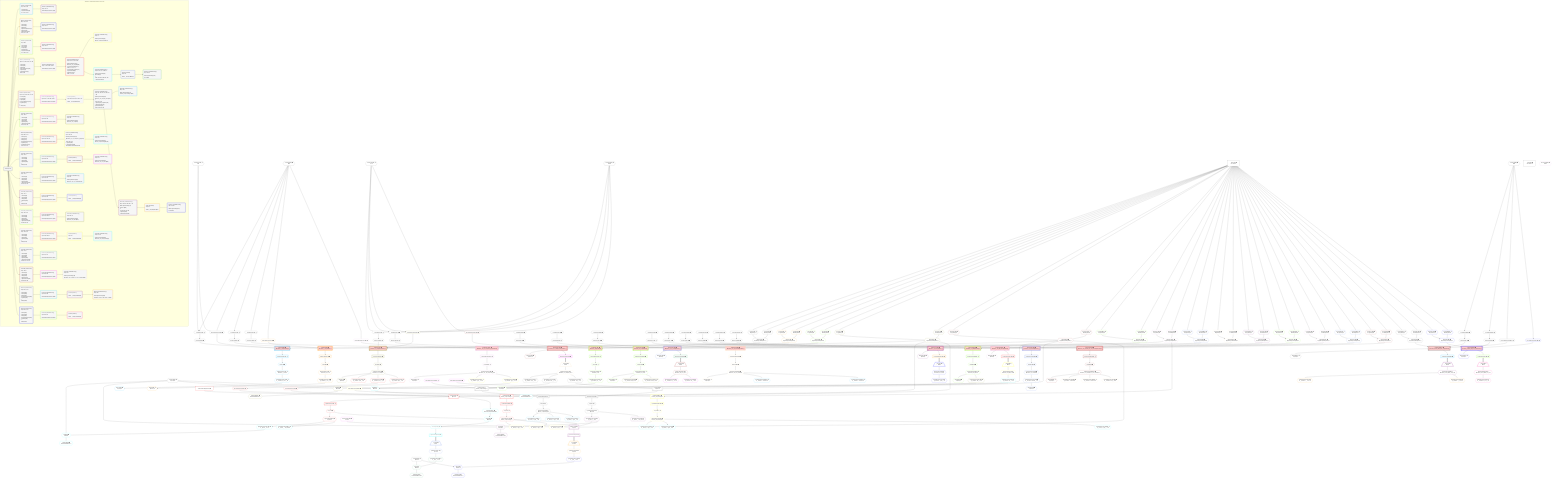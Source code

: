 %%{init: {'themeVariables': { 'fontSize': '12px'}}}%%
graph TD
    classDef path fill:#eee,stroke:#000,color:#000
    classDef plan fill:#fff,stroke-width:1px,color:#000
    classDef itemplan fill:#fff,stroke-width:2px,color:#000
    classDef unbatchedplan fill:#dff,stroke-width:1px,color:#000
    classDef sideeffectplan fill:#fcc,stroke-width:2px,color:#000
    classDef bucket fill:#f6f6f6,color:#000,stroke-width:2px,text-align:left


    %% plan dependencies
    __InputObject6{{"__InputObject[6∈0] ➊"}}:::plan
    Constant321{{"Constant[321∈0] ➊<br />ᐸ10ᐳ"}}:::plan
    Constant322{{"Constant[322∈0] ➊<br />ᐸ5ᐳ"}}:::plan
    Constant321 & Constant322 --> __InputObject6
    __InputObject47{{"__InputObject[47∈0] ➊"}}:::plan
    Constant323{{"Constant[323∈0] ➊<br />ᐸ1ᐳ"}}:::plan
    Constant324{{"Constant[324∈0] ➊<br />ᐸ'test'ᐳ"}}:::plan
    Constant323 & Constant324 --> __InputObject47
    __InputObject102{{"__InputObject[102∈0] ➊"}}:::plan
    Constant323 & Constant324 --> __InputObject102
    Object13{{"Object[13∈0] ➊<br />ᐸ{pgSettings,withPgClient}ᐳ"}}:::plan
    Access11{{"Access[11∈0] ➊<br />ᐸ2.pgSettingsᐳ"}}:::plan
    Access12{{"Access[12∈0] ➊<br />ᐸ2.withPgClientᐳ"}}:::plan
    Access11 & Access12 --> Object13
    PgFromExpression14{{"PgFromExpression[14∈0] ➊"}}:::plan
    Constant321 & Constant322 --> PgFromExpression14
    __InputObject21{{"__InputObject[21∈0] ➊"}}:::plan
    Constant321 --> __InputObject21
    __InputObject168{{"__InputObject[168∈0] ➊"}}:::plan
    Constant321 --> __InputObject168
    __InputObject288{{"__InputObject[288∈0] ➊"}}:::plan
    Constant325{{"Constant[325∈0] ➊<br />ᐸ20ᐳ"}}:::plan
    Constant325 --> __InputObject288
    __InputObject303{{"__InputObject[303∈0] ➊"}}:::plan
    Constant325 --> __InputObject303
    __Value2["__Value[2∈0] ➊<br />ᐸcontextᐳ"]:::plan
    __Value2 --> Access11
    __Value2 --> Access12
    ApplyInput20{{"ApplyInput[20∈0] ➊"}}:::plan
    __InputObject6 --> ApplyInput20
    ApplyInput34{{"ApplyInput[34∈0] ➊"}}:::plan
    __InputObject21 --> ApplyInput34
    __InputObject35{{"__InputObject[35∈0] ➊"}}:::plan
    ApplyInput46{{"ApplyInput[46∈0] ➊"}}:::plan
    __InputObject35 --> ApplyInput46
    ApplyInput60{{"ApplyInput[60∈0] ➊"}}:::plan
    __InputObject47 --> ApplyInput60
    ApplyInput111{{"ApplyInput[111∈0] ➊"}}:::plan
    __InputObject102 --> ApplyInput111
    __InputObject156{{"__InputObject[156∈0] ➊"}}:::plan
    ApplyInput165{{"ApplyInput[165∈0] ➊"}}:::plan
    __InputObject156 --> ApplyInput165
    ApplyInput180{{"ApplyInput[180∈0] ➊"}}:::plan
    __InputObject168 --> ApplyInput180
    __InputObject194{{"__InputObject[194∈0] ➊"}}:::plan
    ApplyInput201{{"ApplyInput[201∈0] ➊"}}:::plan
    __InputObject194 --> ApplyInput201
    __InputObject207{{"__InputObject[207∈0] ➊"}}:::plan
    ApplyInput217{{"ApplyInput[217∈0] ➊"}}:::plan
    __InputObject207 --> ApplyInput217
    __InputObject220{{"__InputObject[220∈0] ➊"}}:::plan
    ApplyInput227{{"ApplyInput[227∈0] ➊"}}:::plan
    __InputObject220 --> ApplyInput227
    __InputObject232{{"__InputObject[232∈0] ➊"}}:::plan
    ApplyInput242{{"ApplyInput[242∈0] ➊"}}:::plan
    __InputObject232 --> ApplyInput242
    __InputObject247{{"__InputObject[247∈0] ➊"}}:::plan
    ApplyInput254{{"ApplyInput[254∈0] ➊"}}:::plan
    __InputObject247 --> ApplyInput254
    __InputObject262{{"__InputObject[262∈0] ➊"}}:::plan
    ApplyInput273{{"ApplyInput[273∈0] ➊"}}:::plan
    __InputObject262 --> ApplyInput273
    __InputObject274{{"__InputObject[274∈0] ➊"}}:::plan
    ApplyInput284{{"ApplyInput[284∈0] ➊"}}:::plan
    __InputObject274 --> ApplyInput284
    ApplyInput297{{"ApplyInput[297∈0] ➊"}}:::plan
    __InputObject288 --> ApplyInput297
    ApplyInput312{{"ApplyInput[312∈0] ➊"}}:::plan
    __InputObject303 --> ApplyInput312
    __Value4["__Value[4∈0] ➊<br />ᐸrootValueᐳ"]:::plan
    Constant81{{"Constant[81∈0] ➊<br />ᐸ'people'ᐳ"}}:::plan
    Constant98{{"Constant[98∈0] ➊<br />ᐸ'posts'ᐳ"}}:::plan
    PgSelect10[["PgSelect[10∈1] ➊<br />ᐸmutation_in_inout(mutation)ᐳ"]]:::sideeffectplan
    Object13 & PgFromExpression14 & ApplyInput20 --> PgSelect10
    First15{{"First[15∈1] ➊"}}:::plan
    PgSelectRows16[["PgSelectRows[16∈1] ➊"]]:::plan
    PgSelectRows16 --> First15
    PgSelect10 --> PgSelectRows16
    PgSelectSingle17{{"PgSelectSingle[17∈1] ➊<br />ᐸmutation_in_inoutᐳ"}}:::plan
    First15 --> PgSelectSingle17
    PgClassExpression18{{"PgClassExpression[18∈1] ➊<br />ᐸ__mutation_in_inout__.vᐳ"}}:::plan
    PgSelectSingle17 --> PgClassExpression18
    Object19{{"Object[19∈1] ➊<br />ᐸ{result}ᐳ"}}:::plan
    PgClassExpression18 --> Object19
    PgSelect24[["PgSelect[24∈3] ➊<br />ᐸmutation_in_out(mutation)ᐳ"]]:::sideeffectplan
    Object27{{"Object[27∈3] ➊<br />ᐸ{pgSettings,withPgClient}ᐳ"}}:::plan
    PgFromExpression28{{"PgFromExpression[28∈3] ➊"}}:::plan
    Object27 & PgFromExpression28 & ApplyInput34 --> PgSelect24
    Access25{{"Access[25∈3] ➊<br />ᐸ2.pgSettingsᐳ"}}:::plan
    Access26{{"Access[26∈3] ➊<br />ᐸ2.withPgClientᐳ"}}:::plan
    Access25 & Access26 --> Object27
    __Value2 --> Access25
    __Value2 --> Access26
    Constant321 --> PgFromExpression28
    First29{{"First[29∈3] ➊"}}:::plan
    PgSelectRows30[["PgSelectRows[30∈3] ➊"]]:::plan
    PgSelectRows30 --> First29
    PgSelect24 --> PgSelectRows30
    PgSelectSingle31{{"PgSelectSingle[31∈3] ➊<br />ᐸmutation_in_outᐳ"}}:::plan
    First29 --> PgSelectSingle31
    PgClassExpression32{{"PgClassExpression[32∈3] ➊<br />ᐸ__mutation_in_out__.vᐳ"}}:::plan
    PgSelectSingle31 --> PgClassExpression32
    Object33{{"Object[33∈3] ➊<br />ᐸ{result}ᐳ"}}:::plan
    PgClassExpression32 --> Object33
    PgSelect37[["PgSelect[37∈5] ➊<br />ᐸmutation_out(mutation)ᐳ"]]:::sideeffectplan
    Object40{{"Object[40∈5] ➊<br />ᐸ{pgSettings,withPgClient}ᐳ"}}:::plan
    Object40 & ApplyInput46 --> PgSelect37
    Access38{{"Access[38∈5] ➊<br />ᐸ2.pgSettingsᐳ"}}:::plan
    Access39{{"Access[39∈5] ➊<br />ᐸ2.withPgClientᐳ"}}:::plan
    Access38 & Access39 --> Object40
    __Value2 --> Access38
    __Value2 --> Access39
    First41{{"First[41∈5] ➊"}}:::plan
    PgSelectRows42[["PgSelectRows[42∈5] ➊"]]:::plan
    PgSelectRows42 --> First41
    PgSelect37 --> PgSelectRows42
    PgSelectSingle43{{"PgSelectSingle[43∈5] ➊<br />ᐸmutation_outᐳ"}}:::plan
    First41 --> PgSelectSingle43
    PgClassExpression44{{"PgClassExpression[44∈5] ➊<br />ᐸ__mutation_out__.vᐳ"}}:::plan
    PgSelectSingle43 --> PgClassExpression44
    Object45{{"Object[45∈5] ➊<br />ᐸ{result}ᐳ"}}:::plan
    PgClassExpression44 --> Object45
    PgSelect51[["PgSelect[51∈7] ➊<br />ᐸmutation_out_complex(mutation)ᐳ"]]:::sideeffectplan
    Object54{{"Object[54∈7] ➊<br />ᐸ{pgSettings,withPgClient}ᐳ"}}:::plan
    PgFromExpression55{{"PgFromExpression[55∈7] ➊"}}:::plan
    Object54 & PgFromExpression55 & ApplyInput60 --> PgSelect51
    Access52{{"Access[52∈7] ➊<br />ᐸ2.pgSettingsᐳ"}}:::plan
    Access53{{"Access[53∈7] ➊<br />ᐸ2.withPgClientᐳ"}}:::plan
    Access52 & Access53 --> Object54
    Constant323 & Constant324 --> PgFromExpression55
    __Value2 --> Access52
    __Value2 --> Access53
    First56{{"First[56∈7] ➊"}}:::plan
    PgSelectRows57[["PgSelectRows[57∈7] ➊"]]:::plan
    PgSelectRows57 --> First56
    PgSelect51 --> PgSelectRows57
    PgSelectSingle58{{"PgSelectSingle[58∈7] ➊<br />ᐸmutation_out_complexᐳ"}}:::plan
    First56 --> PgSelectSingle58
    Object59{{"Object[59∈7] ➊<br />ᐸ{result}ᐳ"}}:::plan
    PgSelectSingle58 --> Object59
    Connection92{{"Connection[92∈8] ➊<br />ᐸ88ᐳ"}}:::plan
    PgSelect75[["PgSelect[75∈9] ➊<br />ᐸpersonᐳ"]]:::plan
    PgFromExpression77{{"PgFromExpression[77∈9] ➊"}}:::plan
    PgSelectInlineApply317["PgSelectInlineApply[317∈9] ➊"]:::plan
    Object54 & PgFromExpression77 & PgSelectInlineApply317 --> PgSelect75
    PgSelect63[["PgSelect[63∈9] ➊<br />ᐸfrmcdc_compoundTypeᐳ"]]:::plan
    PgFromExpression67{{"PgFromExpression[67∈9] ➊"}}:::plan
    Object54 & PgFromExpression67 --> PgSelect63
    PgClassExpression61{{"PgClassExpression[61∈9] ➊<br />ᐸ__mutation...plex__.”x”ᐳ"}}:::plan
    PgSelectSingle58 --> PgClassExpression61
    PgClassExpression62{{"PgClassExpression[62∈9] ➊<br />ᐸ__mutation...plex__.”y”ᐳ"}}:::plan
    PgSelectSingle58 --> PgClassExpression62
    PgClassExpression62 --> PgFromExpression67
    First68{{"First[68∈9] ➊"}}:::plan
    PgSelectRows69[["PgSelectRows[69∈9] ➊"]]:::plan
    PgSelectRows69 --> First68
    PgSelect63 --> PgSelectRows69
    PgSelectSingle70{{"PgSelectSingle[70∈9] ➊<br />ᐸfrmcdc_compoundTypeᐳ"}}:::plan
    First68 --> PgSelectSingle70
    PgClassExpression74{{"PgClassExpression[74∈9] ➊<br />ᐸ__mutation...plex__.”z”ᐳ"}}:::plan
    PgSelectSingle58 --> PgClassExpression74
    PgClassExpression74 --> PgFromExpression77
    First78{{"First[78∈9] ➊"}}:::plan
    PgSelectRows79[["PgSelectRows[79∈9] ➊"]]:::plan
    PgSelectRows79 --> First78
    PgSelect75 --> PgSelectRows79
    PgSelectSingle80{{"PgSelectSingle[80∈9] ➊<br />ᐸpersonᐳ"}}:::plan
    First78 --> PgSelectSingle80
    PgClassExpression71{{"PgClassExpression[71∈10] ➊<br />ᐸ__frmcdc_c...type__.”a”ᐳ"}}:::plan
    PgSelectSingle70 --> PgClassExpression71
    PgClassExpression72{{"PgClassExpression[72∈10] ➊<br />ᐸ__frmcdc_c...type__.”b”ᐳ"}}:::plan
    PgSelectSingle70 --> PgClassExpression72
    PgClassExpression73{{"PgClassExpression[73∈10] ➊<br />ᐸ__frmcdc_c...type__.”c”ᐳ"}}:::plan
    PgSelectSingle70 --> PgClassExpression73
    List83{{"List[83∈11] ➊<br />ᐸ81,82ᐳ"}}:::plan
    PgClassExpression82{{"PgClassExpression[82∈11] ➊<br />ᐸ__person__.”id”ᐳ"}}:::plan
    Constant81 & PgClassExpression82 --> List83
    List319{{"List[319∈11] ➊<br />ᐸ78,318ᐳ"}}:::plan
    Access318{{"Access[318∈11] ➊<br />ᐸ75.m.subqueryDetailsFor94ᐳ"}}:::plan
    First78 & Access318 --> List319
    PgSelectSingle80 --> PgClassExpression82
    Lambda84{{"Lambda[84∈11] ➊<br />ᐸbase64JSONEncodeᐳ"}}:::plan
    List83 --> Lambda84
    PgClassExpression85{{"PgClassExpression[85∈11] ➊<br />ᐸ__person__...full_name”ᐳ"}}:::plan
    PgSelectSingle80 --> PgClassExpression85
    PgSelectRows95[["PgSelectRows[95∈11] ➊"]]:::plan
    Lambda320{{"Lambda[320∈11] ➊"}}:::plan
    Lambda320 --> PgSelectRows95
    PgSelect75 --> Access318
    List319 --> Lambda320
    __Item96[/"__Item[96∈12]<br />ᐸ95ᐳ"\]:::itemplan
    PgSelectRows95 ==> __Item96
    PgSelectSingle97{{"PgSelectSingle[97∈12]<br />ᐸpostᐳ"}}:::plan
    __Item96 --> PgSelectSingle97
    List100{{"List[100∈13]<br />ᐸ98,99ᐳ"}}:::plan
    PgClassExpression99{{"PgClassExpression[99∈13]<br />ᐸ__post__.”id”ᐳ"}}:::plan
    Constant98 & PgClassExpression99 --> List100
    PgSelectSingle97 --> PgClassExpression99
    Lambda101{{"Lambda[101∈13]<br />ᐸbase64JSONEncodeᐳ"}}:::plan
    List100 --> Lambda101
    PgSelect105[["PgSelect[105∈14] ➊<br />ᐸmutation_out_complex_setof(mutation)ᐳ"]]:::sideeffectplan
    Object108{{"Object[108∈14] ➊<br />ᐸ{pgSettings,withPgClient}ᐳ"}}:::plan
    PgFromExpression109{{"PgFromExpression[109∈14] ➊"}}:::plan
    Object108 & PgFromExpression109 & ApplyInput111 --> PgSelect105
    Access106{{"Access[106∈14] ➊<br />ᐸ2.pgSettingsᐳ"}}:::plan
    Access107{{"Access[107∈14] ➊<br />ᐸ2.withPgClientᐳ"}}:::plan
    Access106 & Access107 --> Object108
    Constant323 & Constant324 --> PgFromExpression109
    __Value2 --> Access106
    __Value2 --> Access107
    Object110{{"Object[110∈14] ➊<br />ᐸ{result}ᐳ"}}:::plan
    PgSelect105 --> Object110
    Connection146{{"Connection[146∈15] ➊<br />ᐸ142ᐳ"}}:::plan
    PgSelectRows112[["PgSelectRows[112∈15] ➊"]]:::plan
    PgSelect105 --> PgSelectRows112
    PgFromExpression121{{"PgFromExpression[121∈15] ➊"}}:::plan
    PgFromExpression131{{"PgFromExpression[131∈15] ➊"}}:::plan
    __Item113[/"__Item[113∈16]<br />ᐸ112ᐳ"\]:::itemplan
    PgSelectRows112 ==> __Item113
    PgSelectSingle114{{"PgSelectSingle[114∈16]<br />ᐸmutation_out_complex_setofᐳ"}}:::plan
    __Item113 --> PgSelectSingle114
    PgSelect117[["PgSelect[117∈17]<br />ᐸfrmcdc_compoundTypeᐳ"]]:::plan
    PgClassExpression116{{"PgClassExpression[116∈17]<br />ᐸ__mutation...etof__.”y”ᐳ"}}:::plan
    Object108 & PgClassExpression116 & PgFromExpression121 --> PgSelect117
    PgSelect129[["PgSelect[129∈17]<br />ᐸpersonᐳ"]]:::plan
    PgClassExpression128{{"PgClassExpression[128∈17]<br />ᐸ__mutation...etof__.”z”ᐳ"}}:::plan
    Object108 & PgClassExpression128 & PgFromExpression131 --> PgSelect129
    PgClassExpression115{{"PgClassExpression[115∈17]<br />ᐸ__mutation...etof__.”x”ᐳ"}}:::plan
    PgSelectSingle114 --> PgClassExpression115
    PgSelectSingle114 --> PgClassExpression116
    First122{{"First[122∈17]"}}:::plan
    PgSelectRows123[["PgSelectRows[123∈17]"]]:::plan
    PgSelectRows123 --> First122
    PgSelect117 --> PgSelectRows123
    PgSelectSingle124{{"PgSelectSingle[124∈17]<br />ᐸfrmcdc_compoundTypeᐳ"}}:::plan
    First122 --> PgSelectSingle124
    PgSelectSingle114 --> PgClassExpression128
    First132{{"First[132∈17]"}}:::plan
    PgSelectRows133[["PgSelectRows[133∈17]"]]:::plan
    PgSelectRows133 --> First132
    PgSelect129 --> PgSelectRows133
    PgSelectSingle134{{"PgSelectSingle[134∈17]<br />ᐸpersonᐳ"}}:::plan
    First132 --> PgSelectSingle134
    PgClassExpression125{{"PgClassExpression[125∈18]<br />ᐸ__frmcdc_c...type__.”a”ᐳ"}}:::plan
    PgSelectSingle124 --> PgClassExpression125
    PgClassExpression126{{"PgClassExpression[126∈18]<br />ᐸ__frmcdc_c...type__.”b”ᐳ"}}:::plan
    PgSelectSingle124 --> PgClassExpression126
    PgClassExpression127{{"PgClassExpression[127∈18]<br />ᐸ__frmcdc_c...type__.”c”ᐳ"}}:::plan
    PgSelectSingle124 --> PgClassExpression127
    PgSelect148[["PgSelect[148∈19]<br />ᐸpostᐳ"]]:::plan
    PgClassExpression136{{"PgClassExpression[136∈19]<br />ᐸ__person__.”id”ᐳ"}}:::plan
    Object108 & PgClassExpression136 & Connection146 --> PgSelect148
    List137{{"List[137∈19]<br />ᐸ81,136ᐳ"}}:::plan
    Constant81 & PgClassExpression136 --> List137
    PgSelectSingle134 --> PgClassExpression136
    Lambda138{{"Lambda[138∈19]<br />ᐸbase64JSONEncodeᐳ"}}:::plan
    List137 --> Lambda138
    PgClassExpression139{{"PgClassExpression[139∈19]<br />ᐸ__person__...full_name”ᐳ"}}:::plan
    PgSelectSingle134 --> PgClassExpression139
    PgSelectRows149[["PgSelectRows[149∈19]"]]:::plan
    PgSelect148 --> PgSelectRows149
    __Item150[/"__Item[150∈20]<br />ᐸ149ᐳ"\]:::itemplan
    PgSelectRows149 ==> __Item150
    PgSelectSingle151{{"PgSelectSingle[151∈20]<br />ᐸpostᐳ"}}:::plan
    __Item150 --> PgSelectSingle151
    List154{{"List[154∈21]<br />ᐸ98,153ᐳ"}}:::plan
    PgClassExpression153{{"PgClassExpression[153∈21]<br />ᐸ__post__.”id”ᐳ"}}:::plan
    Constant98 & PgClassExpression153 --> List154
    PgSelectSingle151 --> PgClassExpression153
    Lambda155{{"Lambda[155∈21]<br />ᐸbase64JSONEncodeᐳ"}}:::plan
    List154 --> Lambda155
    PgSelect157[["PgSelect[157∈22] ➊<br />ᐸmutation_out_out(mutation)ᐳ"]]:::sideeffectplan
    Object160{{"Object[160∈22] ➊<br />ᐸ{pgSettings,withPgClient}ᐳ"}}:::plan
    Object160 & ApplyInput165 --> PgSelect157
    Access158{{"Access[158∈22] ➊<br />ᐸ2.pgSettingsᐳ"}}:::plan
    Access159{{"Access[159∈22] ➊<br />ᐸ2.withPgClientᐳ"}}:::plan
    Access158 & Access159 --> Object160
    __Value2 --> Access158
    __Value2 --> Access159
    First161{{"First[161∈22] ➊"}}:::plan
    PgSelectRows162[["PgSelectRows[162∈22] ➊"]]:::plan
    PgSelectRows162 --> First161
    PgSelect157 --> PgSelectRows162
    PgSelectSingle163{{"PgSelectSingle[163∈22] ➊<br />ᐸmutation_out_outᐳ"}}:::plan
    First161 --> PgSelectSingle163
    Object164{{"Object[164∈22] ➊<br />ᐸ{result}ᐳ"}}:::plan
    PgSelectSingle163 --> Object164
    PgClassExpression166{{"PgClassExpression[166∈24] ➊<br />ᐸ__mutation...first_out”ᐳ"}}:::plan
    PgSelectSingle163 --> PgClassExpression166
    PgClassExpression167{{"PgClassExpression[167∈24] ➊<br />ᐸ__mutation...econd_out”ᐳ"}}:::plan
    PgSelectSingle163 --> PgClassExpression167
    PgSelect171[["PgSelect[171∈25] ➊<br />ᐸmutation_out_out_compound_type(mutation)ᐳ"]]:::sideeffectplan
    Object174{{"Object[174∈25] ➊<br />ᐸ{pgSettings,withPgClient}ᐳ"}}:::plan
    PgFromExpression175{{"PgFromExpression[175∈25] ➊"}}:::plan
    Object174 & PgFromExpression175 & ApplyInput180 --> PgSelect171
    Access172{{"Access[172∈25] ➊<br />ᐸ2.pgSettingsᐳ"}}:::plan
    Access173{{"Access[173∈25] ➊<br />ᐸ2.withPgClientᐳ"}}:::plan
    Access172 & Access173 --> Object174
    __Value2 --> Access172
    __Value2 --> Access173
    Constant321 --> PgFromExpression175
    First176{{"First[176∈25] ➊"}}:::plan
    PgSelectRows177[["PgSelectRows[177∈25] ➊"]]:::plan
    PgSelectRows177 --> First176
    PgSelect171 --> PgSelectRows177
    PgSelectSingle178{{"PgSelectSingle[178∈25] ➊<br />ᐸmutation_out_out_compound_typeᐳ"}}:::plan
    First176 --> PgSelectSingle178
    Object179{{"Object[179∈25] ➊<br />ᐸ{result}ᐳ"}}:::plan
    PgSelectSingle178 --> Object179
    PgSelect183[["PgSelect[183∈27] ➊<br />ᐸfrmcdc_compoundTypeᐳ"]]:::plan
    PgFromExpression187{{"PgFromExpression[187∈27] ➊"}}:::plan
    Object174 & PgFromExpression187 --> PgSelect183
    PgClassExpression181{{"PgClassExpression[181∈27] ➊<br />ᐸ__mutation...ype__.”o1”ᐳ"}}:::plan
    PgSelectSingle178 --> PgClassExpression181
    PgClassExpression182{{"PgClassExpression[182∈27] ➊<br />ᐸ__mutation...ype__.”o2”ᐳ"}}:::plan
    PgSelectSingle178 --> PgClassExpression182
    PgClassExpression182 --> PgFromExpression187
    First188{{"First[188∈27] ➊"}}:::plan
    PgSelectRows189[["PgSelectRows[189∈27] ➊"]]:::plan
    PgSelectRows189 --> First188
    PgSelect183 --> PgSelectRows189
    PgSelectSingle190{{"PgSelectSingle[190∈27] ➊<br />ᐸfrmcdc_compoundTypeᐳ"}}:::plan
    First188 --> PgSelectSingle190
    PgClassExpression191{{"PgClassExpression[191∈28] ➊<br />ᐸ__frmcdc_c...type__.”a”ᐳ"}}:::plan
    PgSelectSingle190 --> PgClassExpression191
    PgClassExpression192{{"PgClassExpression[192∈28] ➊<br />ᐸ__frmcdc_c...type__.”b”ᐳ"}}:::plan
    PgSelectSingle190 --> PgClassExpression192
    PgClassExpression193{{"PgClassExpression[193∈28] ➊<br />ᐸ__frmcdc_c...type__.”c”ᐳ"}}:::plan
    PgSelectSingle190 --> PgClassExpression193
    PgSelect196[["PgSelect[196∈29] ➊<br />ᐸmutation_out_out_setof(mutation)ᐳ"]]:::sideeffectplan
    Object199{{"Object[199∈29] ➊<br />ᐸ{pgSettings,withPgClient}ᐳ"}}:::plan
    Object199 & ApplyInput201 --> PgSelect196
    Access197{{"Access[197∈29] ➊<br />ᐸ2.pgSettingsᐳ"}}:::plan
    Access198{{"Access[198∈29] ➊<br />ᐸ2.withPgClientᐳ"}}:::plan
    Access197 & Access198 --> Object199
    __Value2 --> Access197
    __Value2 --> Access198
    Object200{{"Object[200∈29] ➊<br />ᐸ{result}ᐳ"}}:::plan
    PgSelect196 --> Object200
    PgSelectRows202[["PgSelectRows[202∈30] ➊"]]:::plan
    PgSelect196 --> PgSelectRows202
    __Item203[/"__Item[203∈31]<br />ᐸ202ᐳ"\]:::itemplan
    PgSelectRows202 ==> __Item203
    PgSelectSingle204{{"PgSelectSingle[204∈31]<br />ᐸmutation_out_out_setofᐳ"}}:::plan
    __Item203 --> PgSelectSingle204
    PgClassExpression205{{"PgClassExpression[205∈32]<br />ᐸ__mutation...tof__.”o1”ᐳ"}}:::plan
    PgSelectSingle204 --> PgClassExpression205
    PgClassExpression206{{"PgClassExpression[206∈32]<br />ᐸ__mutation...tof__.”o2”ᐳ"}}:::plan
    PgSelectSingle204 --> PgClassExpression206
    PgSelect209[["PgSelect[209∈33] ➊<br />ᐸmutation_out_out_unnamed(mutation)ᐳ"]]:::sideeffectplan
    Object212{{"Object[212∈33] ➊<br />ᐸ{pgSettings,withPgClient}ᐳ"}}:::plan
    Object212 & ApplyInput217 --> PgSelect209
    Access210{{"Access[210∈33] ➊<br />ᐸ2.pgSettingsᐳ"}}:::plan
    Access211{{"Access[211∈33] ➊<br />ᐸ2.withPgClientᐳ"}}:::plan
    Access210 & Access211 --> Object212
    __Value2 --> Access210
    __Value2 --> Access211
    First213{{"First[213∈33] ➊"}}:::plan
    PgSelectRows214[["PgSelectRows[214∈33] ➊"]]:::plan
    PgSelectRows214 --> First213
    PgSelect209 --> PgSelectRows214
    PgSelectSingle215{{"PgSelectSingle[215∈33] ➊<br />ᐸmutation_out_out_unnamedᐳ"}}:::plan
    First213 --> PgSelectSingle215
    Object216{{"Object[216∈33] ➊<br />ᐸ{result}ᐳ"}}:::plan
    PgSelectSingle215 --> Object216
    PgClassExpression218{{"PgClassExpression[218∈35] ➊<br />ᐸ__mutation....”column1”ᐳ"}}:::plan
    PgSelectSingle215 --> PgClassExpression218
    PgClassExpression219{{"PgClassExpression[219∈35] ➊<br />ᐸ__mutation....”column2”ᐳ"}}:::plan
    PgSelectSingle215 --> PgClassExpression219
    PgSelect222[["PgSelect[222∈36] ➊<br />ᐸmutation_out_setof(mutation)ᐳ"]]:::sideeffectplan
    Object225{{"Object[225∈36] ➊<br />ᐸ{pgSettings,withPgClient}ᐳ"}}:::plan
    Object225 & ApplyInput227 --> PgSelect222
    Access223{{"Access[223∈36] ➊<br />ᐸ2.pgSettingsᐳ"}}:::plan
    Access224{{"Access[224∈36] ➊<br />ᐸ2.withPgClientᐳ"}}:::plan
    Access223 & Access224 --> Object225
    __Value2 --> Access223
    __Value2 --> Access224
    Object226{{"Object[226∈36] ➊<br />ᐸ{result}ᐳ"}}:::plan
    PgSelect222 --> Object226
    PgSelectRows228[["PgSelectRows[228∈37] ➊"]]:::plan
    PgSelect222 --> PgSelectRows228
    __Item229[/"__Item[229∈38]<br />ᐸ228ᐳ"\]:::itemplan
    PgSelectRows228 ==> __Item229
    PgSelectSingle230{{"PgSelectSingle[230∈38]<br />ᐸmutation_out_setofᐳ"}}:::plan
    __Item229 --> PgSelectSingle230
    PgClassExpression231{{"PgClassExpression[231∈38]<br />ᐸ__mutation..._setof__.vᐳ"}}:::plan
    PgSelectSingle230 --> PgClassExpression231
    PgSelect234[["PgSelect[234∈39] ➊<br />ᐸmutation_out_table(mutation)ᐳ"]]:::sideeffectplan
    Object237{{"Object[237∈39] ➊<br />ᐸ{pgSettings,withPgClient}ᐳ"}}:::plan
    Object237 & ApplyInput242 --> PgSelect234
    Access235{{"Access[235∈39] ➊<br />ᐸ2.pgSettingsᐳ"}}:::plan
    Access236{{"Access[236∈39] ➊<br />ᐸ2.withPgClientᐳ"}}:::plan
    Access235 & Access236 --> Object237
    __Value2 --> Access235
    __Value2 --> Access236
    First238{{"First[238∈39] ➊"}}:::plan
    PgSelectRows239[["PgSelectRows[239∈39] ➊"]]:::plan
    PgSelectRows239 --> First238
    PgSelect234 --> PgSelectRows239
    PgSelectSingle240{{"PgSelectSingle[240∈39] ➊<br />ᐸmutation_out_tableᐳ"}}:::plan
    First238 --> PgSelectSingle240
    Object241{{"Object[241∈39] ➊<br />ᐸ{result}ᐳ"}}:::plan
    PgSelectSingle240 --> Object241
    List245{{"List[245∈41] ➊<br />ᐸ81,244ᐳ"}}:::plan
    PgClassExpression244{{"PgClassExpression[244∈41] ➊<br />ᐸ__mutation...ble__.”id”ᐳ"}}:::plan
    Constant81 & PgClassExpression244 --> List245
    PgSelectSingle240 --> PgClassExpression244
    Lambda246{{"Lambda[246∈41] ➊<br />ᐸbase64JSONEncodeᐳ"}}:::plan
    List245 --> Lambda246
    PgSelect249[["PgSelect[249∈42] ➊<br />ᐸmutation_out_table_setof(mutation)ᐳ"]]:::sideeffectplan
    Object252{{"Object[252∈42] ➊<br />ᐸ{pgSettings,withPgClient}ᐳ"}}:::plan
    Object252 & ApplyInput254 --> PgSelect249
    Access250{{"Access[250∈42] ➊<br />ᐸ2.pgSettingsᐳ"}}:::plan
    Access251{{"Access[251∈42] ➊<br />ᐸ2.withPgClientᐳ"}}:::plan
    Access250 & Access251 --> Object252
    __Value2 --> Access250
    __Value2 --> Access251
    Object253{{"Object[253∈42] ➊<br />ᐸ{result}ᐳ"}}:::plan
    PgSelect249 --> Object253
    PgSelectRows255[["PgSelectRows[255∈43] ➊"]]:::plan
    PgSelect249 --> PgSelectRows255
    __Item256[/"__Item[256∈44]<br />ᐸ255ᐳ"\]:::itemplan
    PgSelectRows255 ==> __Item256
    PgSelectSingle257{{"PgSelectSingle[257∈44]<br />ᐸmutation_out_table_setofᐳ"}}:::plan
    __Item256 --> PgSelectSingle257
    List260{{"List[260∈45]<br />ᐸ81,259ᐳ"}}:::plan
    PgClassExpression259{{"PgClassExpression[259∈45]<br />ᐸ__mutation...tof__.”id”ᐳ"}}:::plan
    Constant81 & PgClassExpression259 --> List260
    PgSelectSingle257 --> PgClassExpression259
    Lambda261{{"Lambda[261∈45]<br />ᐸbase64JSONEncodeᐳ"}}:::plan
    List260 --> Lambda261
    PgSelect264[["PgSelect[264∈46] ➊<br />ᐸmutation_out_unnamed(mutation)ᐳ"]]:::sideeffectplan
    Object267{{"Object[267∈46] ➊<br />ᐸ{pgSettings,withPgClient}ᐳ"}}:::plan
    Object267 & ApplyInput273 --> PgSelect264
    Access265{{"Access[265∈46] ➊<br />ᐸ2.pgSettingsᐳ"}}:::plan
    Access266{{"Access[266∈46] ➊<br />ᐸ2.withPgClientᐳ"}}:::plan
    Access265 & Access266 --> Object267
    __Value2 --> Access265
    __Value2 --> Access266
    First268{{"First[268∈46] ➊"}}:::plan
    PgSelectRows269[["PgSelectRows[269∈46] ➊"]]:::plan
    PgSelectRows269 --> First268
    PgSelect264 --> PgSelectRows269
    PgSelectSingle270{{"PgSelectSingle[270∈46] ➊<br />ᐸmutation_out_unnamedᐳ"}}:::plan
    First268 --> PgSelectSingle270
    PgClassExpression271{{"PgClassExpression[271∈46] ➊<br />ᐸ__mutation...nnamed__.vᐳ"}}:::plan
    PgSelectSingle270 --> PgClassExpression271
    Object272{{"Object[272∈46] ➊<br />ᐸ{result}ᐳ"}}:::plan
    PgClassExpression271 --> Object272
    PgSelect276[["PgSelect[276∈48] ➊<br />ᐸmutation_out_unnamed_out_out_unnamed(mutation)ᐳ"]]:::sideeffectplan
    Object279{{"Object[279∈48] ➊<br />ᐸ{pgSettings,withPgClient}ᐳ"}}:::plan
    Object279 & ApplyInput284 --> PgSelect276
    Access277{{"Access[277∈48] ➊<br />ᐸ2.pgSettingsᐳ"}}:::plan
    Access278{{"Access[278∈48] ➊<br />ᐸ2.withPgClientᐳ"}}:::plan
    Access277 & Access278 --> Object279
    __Value2 --> Access277
    __Value2 --> Access278
    First280{{"First[280∈48] ➊"}}:::plan
    PgSelectRows281[["PgSelectRows[281∈48] ➊"]]:::plan
    PgSelectRows281 --> First280
    PgSelect276 --> PgSelectRows281
    PgSelectSingle282{{"PgSelectSingle[282∈48] ➊<br />ᐸmutation_out_unnamed_out_out_unnamedᐳ"}}:::plan
    First280 --> PgSelectSingle282
    Object283{{"Object[283∈48] ➊<br />ᐸ{result}ᐳ"}}:::plan
    PgSelectSingle282 --> Object283
    PgClassExpression285{{"PgClassExpression[285∈50] ➊<br />ᐸ__mutation....”column1”ᐳ"}}:::plan
    PgSelectSingle282 --> PgClassExpression285
    PgClassExpression286{{"PgClassExpression[286∈50] ➊<br />ᐸ__mutation....”column3”ᐳ"}}:::plan
    PgSelectSingle282 --> PgClassExpression286
    PgClassExpression287{{"PgClassExpression[287∈50] ➊<br />ᐸ__mutation...med__.”o2”ᐳ"}}:::plan
    PgSelectSingle282 --> PgClassExpression287
    PgSelect291[["PgSelect[291∈51] ➊<br />ᐸmutation_returns_table_multi_col(mutation)ᐳ"]]:::sideeffectplan
    Object294{{"Object[294∈51] ➊<br />ᐸ{pgSettings,withPgClient}ᐳ"}}:::plan
    PgFromExpression295{{"PgFromExpression[295∈51] ➊"}}:::plan
    Object294 & PgFromExpression295 & ApplyInput297 --> PgSelect291
    Access292{{"Access[292∈51] ➊<br />ᐸ2.pgSettingsᐳ"}}:::plan
    Access293{{"Access[293∈51] ➊<br />ᐸ2.withPgClientᐳ"}}:::plan
    Access292 & Access293 --> Object294
    __Value2 --> Access292
    __Value2 --> Access293
    Constant325 --> PgFromExpression295
    Object296{{"Object[296∈51] ➊<br />ᐸ{result}ᐳ"}}:::plan
    PgSelect291 --> Object296
    PgSelectRows298[["PgSelectRows[298∈52] ➊"]]:::plan
    PgSelect291 --> PgSelectRows298
    __Item299[/"__Item[299∈53]<br />ᐸ298ᐳ"\]:::itemplan
    PgSelectRows298 ==> __Item299
    PgSelectSingle300{{"PgSelectSingle[300∈53]<br />ᐸmutation_returns_table_multi_colᐳ"}}:::plan
    __Item299 --> PgSelectSingle300
    PgClassExpression301{{"PgClassExpression[301∈54]<br />ᐸ__mutation...l__.”col1”ᐳ"}}:::plan
    PgSelectSingle300 --> PgClassExpression301
    PgClassExpression302{{"PgClassExpression[302∈54]<br />ᐸ__mutation...l__.”col2”ᐳ"}}:::plan
    PgSelectSingle300 --> PgClassExpression302
    PgSelect306[["PgSelect[306∈55] ➊<br />ᐸmutation_returns_table_one_col(mutation)ᐳ"]]:::sideeffectplan
    Object309{{"Object[309∈55] ➊<br />ᐸ{pgSettings,withPgClient}ᐳ"}}:::plan
    PgFromExpression310{{"PgFromExpression[310∈55] ➊"}}:::plan
    Object309 & PgFromExpression310 & ApplyInput312 --> PgSelect306
    Access307{{"Access[307∈55] ➊<br />ᐸ2.pgSettingsᐳ"}}:::plan
    Access308{{"Access[308∈55] ➊<br />ᐸ2.withPgClientᐳ"}}:::plan
    Access307 & Access308 --> Object309
    __Value2 --> Access307
    __Value2 --> Access308
    Constant325 --> PgFromExpression310
    Object311{{"Object[311∈55] ➊<br />ᐸ{result}ᐳ"}}:::plan
    PgSelect306 --> Object311
    PgSelectRows313[["PgSelectRows[313∈56] ➊"]]:::plan
    PgSelect306 --> PgSelectRows313
    __Item314[/"__Item[314∈57]<br />ᐸ313ᐳ"\]:::itemplan
    PgSelectRows313 ==> __Item314
    PgSelectSingle315{{"PgSelectSingle[315∈57]<br />ᐸmutation_returns_table_one_colᐳ"}}:::plan
    __Item314 --> PgSelectSingle315
    PgClassExpression316{{"PgClassExpression[316∈57]<br />ᐸ__mutation...ne_col__.vᐳ"}}:::plan
    PgSelectSingle315 --> PgClassExpression316

    %% define steps

    subgraph "Buckets for mutations/v4/mutation-return-types"
    Bucket0("Bucket 0 (root)"):::bucket
    classDef bucket0 stroke:#696969
    class Bucket0,__Value2,__Value4,__InputObject6,Access11,Access12,Object13,PgFromExpression14,ApplyInput20,__InputObject21,ApplyInput34,__InputObject35,ApplyInput46,__InputObject47,ApplyInput60,Constant81,Constant98,__InputObject102,ApplyInput111,__InputObject156,ApplyInput165,__InputObject168,ApplyInput180,__InputObject194,ApplyInput201,__InputObject207,ApplyInput217,__InputObject220,ApplyInput227,__InputObject232,ApplyInput242,__InputObject247,ApplyInput254,__InputObject262,ApplyInput273,__InputObject274,ApplyInput284,__InputObject288,ApplyInput297,__InputObject303,ApplyInput312,Constant321,Constant322,Constant323,Constant324,Constant325 bucket0
    Bucket1("Bucket 1 (mutationField)<br />Deps: 13, 14, 20<br /><br />1: PgSelect[10]<br />2: PgSelectRows[16]<br />ᐳ: 15, 17, 18, 19"):::bucket
    classDef bucket1 stroke:#00bfff
    class Bucket1,PgSelect10,First15,PgSelectRows16,PgSelectSingle17,PgClassExpression18,Object19 bucket1
    Bucket2("Bucket 2 (nullableBoundary)<br />Deps: 19, 18<br /><br />ROOT Object{1}ᐸ{result}ᐳ[19]"):::bucket
    classDef bucket2 stroke:#7f007f
    class Bucket2 bucket2
    Bucket3("Bucket 3 (mutationField)<br />Deps: 34, 2, 321<br /><br />1: Access[25]<br />2: Access[26]<br />3: Object[27]<br />4: PgFromExpression[28]<br />5: PgSelect[24]<br />6: PgSelectRows[30]<br />ᐳ: 29, 31, 32, 33"):::bucket
    classDef bucket3 stroke:#ffa500
    class Bucket3,PgSelect24,Access25,Access26,Object27,PgFromExpression28,First29,PgSelectRows30,PgSelectSingle31,PgClassExpression32,Object33 bucket3
    Bucket4("Bucket 4 (nullableBoundary)<br />Deps: 33, 32<br /><br />ROOT Object{3}ᐸ{result}ᐳ[33]"):::bucket
    classDef bucket4 stroke:#0000ff
    class Bucket4 bucket4
    Bucket5("Bucket 5 (mutationField)<br />Deps: 46, 2<br /><br />1: Access[38]<br />2: Access[39]<br />3: Object[40]<br />4: PgSelect[37]<br />5: PgSelectRows[42]<br />ᐳ: 41, 43, 44, 45"):::bucket
    classDef bucket5 stroke:#7fff00
    class Bucket5,PgSelect37,Access38,Access39,Object40,First41,PgSelectRows42,PgSelectSingle43,PgClassExpression44,Object45 bucket5
    Bucket6("Bucket 6 (nullableBoundary)<br />Deps: 45, 44<br /><br />ROOT Object{5}ᐸ{result}ᐳ[45]"):::bucket
    classDef bucket6 stroke:#ff1493
    class Bucket6 bucket6
    Bucket7("Bucket 7 (mutationField)<br />Deps: 60, 2, 323, 324, 7, 81, 98<br /><br />1: Access[52]<br />2: Access[53]<br />3: Object[54]<br />4: PgFromExpression[55]<br />5: PgSelect[51]<br />6: PgSelectRows[57]<br />ᐳ: 56, 58, 59"):::bucket
    classDef bucket7 stroke:#808000
    class Bucket7,PgSelect51,Access52,Access53,Object54,PgFromExpression55,First56,PgSelectRows57,PgSelectSingle58,Object59 bucket7
    Bucket8("Bucket 8 (nullableBoundary)<br />Deps: 7, 59, 58, 54, 81, 98<br /><br />ROOT Object{7}ᐸ{result}ᐳ[59]"):::bucket
    classDef bucket8 stroke:#dda0dd
    class Bucket8,Connection92 bucket8
    Bucket9("Bucket 9 (nullableBoundary)<br />Deps: 58, 54, 7, 81, 98, 92<br /><br />ROOT PgSelectSingle{7}ᐸmutation_out_complexᐳ[58]<br />1: PgSelectInlineApply[317]<br />ᐳ: 61, 62, 74, 67, 77<br />2: PgSelect[63], PgSelect[75]<br />3: PgSelectRows[69], PgSelectRows[79]<br />ᐳ: 68, 70, 78, 80"):::bucket
    classDef bucket9 stroke:#ff0000
    class Bucket9,PgClassExpression61,PgClassExpression62,PgSelect63,PgFromExpression67,First68,PgSelectRows69,PgSelectSingle70,PgClassExpression74,PgSelect75,PgFromExpression77,First78,PgSelectRows79,PgSelectSingle80,PgSelectInlineApply317 bucket9
    Bucket10("Bucket 10 (nullableBoundary)<br />Deps: 70<br /><br />ROOT PgSelectSingle{9}ᐸfrmcdc_compoundTypeᐳ[70]"):::bucket
    classDef bucket10 stroke:#ffff00
    class Bucket10,PgClassExpression71,PgClassExpression72,PgClassExpression73 bucket10
    Bucket11("Bucket 11 (nullableBoundary)<br />Deps: 80, 81, 75, 78, 98, 92<br /><br />ROOT PgSelectSingle{9}ᐸpersonᐳ[80]<br />1: <br />ᐳ: 82, 85, 318, 83, 84, 319, 320<br />2: PgSelectRows[95]"):::bucket
    classDef bucket11 stroke:#00ffff
    class Bucket11,PgClassExpression82,List83,Lambda84,PgClassExpression85,PgSelectRows95,Access318,List319,Lambda320 bucket11
    Bucket12("Bucket 12 (listItem)<br />Deps: 98<br /><br />ROOT __Item{12}ᐸ95ᐳ[96]"):::bucket
    classDef bucket12 stroke:#4169e1
    class Bucket12,__Item96,PgSelectSingle97 bucket12
    Bucket13("Bucket 13 (nullableBoundary)<br />Deps: 97, 98<br /><br />ROOT PgSelectSingle{12}ᐸpostᐳ[97]"):::bucket
    classDef bucket13 stroke:#3cb371
    class Bucket13,PgClassExpression99,List100,Lambda101 bucket13
    Bucket14("Bucket 14 (mutationField)<br />Deps: 111, 2, 323, 324, 7, 81, 98<br /><br />1: Access[106]<br />2: Access[107]<br />3: Object[108]<br />4: PgFromExpression[109]<br />5: PgSelect[105]<br />6: <br />ᐳ: Object[110]"):::bucket
    classDef bucket14 stroke:#a52a2a
    class Bucket14,PgSelect105,Access106,Access107,Object108,PgFromExpression109,Object110 bucket14
    Bucket15("Bucket 15 (nullableBoundary)<br />Deps: 105, 7, 110, 108, 81, 98<br /><br />ROOT Object{14}ᐸ{result}ᐳ[110]"):::bucket
    classDef bucket15 stroke:#ff00ff
    class Bucket15,PgSelectRows112,PgFromExpression121,PgFromExpression131,Connection146 bucket15
    Bucket16("Bucket 16 (listItem)<br />Deps: 108, 121, 131, 81, 146, 7, 98<br /><br />ROOT __Item{16}ᐸ112ᐳ[113]"):::bucket
    classDef bucket16 stroke:#f5deb3
    class Bucket16,__Item113,PgSelectSingle114 bucket16
    Bucket17("Bucket 17 (nullableBoundary)<br />Deps: 114, 108, 121, 131, 81, 146, 7, 98<br /><br />ROOT PgSelectSingle{16}ᐸmutation_out_complex_setofᐳ[114]<br />1: <br />ᐳ: 115, 116, 128<br />2: PgSelect[117], PgSelect[129]<br />3: PgSelectRows[123], PgSelectRows[133]<br />ᐳ: 122, 124, 132, 134"):::bucket
    classDef bucket17 stroke:#696969
    class Bucket17,PgClassExpression115,PgClassExpression116,PgSelect117,First122,PgSelectRows123,PgSelectSingle124,PgClassExpression128,PgSelect129,First132,PgSelectRows133,PgSelectSingle134 bucket17
    Bucket18("Bucket 18 (nullableBoundary)<br />Deps: 124<br /><br />ROOT PgSelectSingle{17}ᐸfrmcdc_compoundTypeᐳ[124]"):::bucket
    classDef bucket18 stroke:#00bfff
    class Bucket18,PgClassExpression125,PgClassExpression126,PgClassExpression127 bucket18
    Bucket19("Bucket 19 (nullableBoundary)<br />Deps: 134, 81, 108, 146, 7, 98<br /><br />ROOT PgSelectSingle{17}ᐸpersonᐳ[134]<br />1: <br />ᐳ: 136, 139, 137, 138<br />2: PgSelect[148]<br />3: PgSelectRows[149]"):::bucket
    classDef bucket19 stroke:#7f007f
    class Bucket19,PgClassExpression136,List137,Lambda138,PgClassExpression139,PgSelect148,PgSelectRows149 bucket19
    Bucket20("Bucket 20 (listItem)<br />Deps: 98<br /><br />ROOT __Item{20}ᐸ149ᐳ[150]"):::bucket
    classDef bucket20 stroke:#ffa500
    class Bucket20,__Item150,PgSelectSingle151 bucket20
    Bucket21("Bucket 21 (nullableBoundary)<br />Deps: 151, 98<br /><br />ROOT PgSelectSingle{20}ᐸpostᐳ[151]"):::bucket
    classDef bucket21 stroke:#0000ff
    class Bucket21,PgClassExpression153,List154,Lambda155 bucket21
    Bucket22("Bucket 22 (mutationField)<br />Deps: 165, 2<br /><br />1: Access[158]<br />2: Access[159]<br />3: Object[160]<br />4: PgSelect[157]<br />5: PgSelectRows[162]<br />ᐳ: 161, 163, 164"):::bucket
    classDef bucket22 stroke:#7fff00
    class Bucket22,PgSelect157,Access158,Access159,Object160,First161,PgSelectRows162,PgSelectSingle163,Object164 bucket22
    Bucket23("Bucket 23 (nullableBoundary)<br />Deps: 164, 163<br /><br />ROOT Object{22}ᐸ{result}ᐳ[164]"):::bucket
    classDef bucket23 stroke:#ff1493
    class Bucket23 bucket23
    Bucket24("Bucket 24 (nullableBoundary)<br />Deps: 163<br /><br />ROOT PgSelectSingle{22}ᐸmutation_out_outᐳ[163]"):::bucket
    classDef bucket24 stroke:#808000
    class Bucket24,PgClassExpression166,PgClassExpression167 bucket24
    Bucket25("Bucket 25 (mutationField)<br />Deps: 180, 2, 321<br /><br />1: Access[172]<br />2: Access[173]<br />3: Object[174]<br />4: PgFromExpression[175]<br />5: PgSelect[171]<br />6: PgSelectRows[177]<br />ᐳ: 176, 178, 179"):::bucket
    classDef bucket25 stroke:#dda0dd
    class Bucket25,PgSelect171,Access172,Access173,Object174,PgFromExpression175,First176,PgSelectRows177,PgSelectSingle178,Object179 bucket25
    Bucket26("Bucket 26 (nullableBoundary)<br />Deps: 179, 178, 174<br /><br />ROOT Object{25}ᐸ{result}ᐳ[179]"):::bucket
    classDef bucket26 stroke:#ff0000
    class Bucket26 bucket26
    Bucket27("Bucket 27 (nullableBoundary)<br />Deps: 178, 174<br /><br />ROOT PgSelectSingle{25}ᐸmutation_out_out_compound_typeᐳ[178]<br />1: <br />ᐳ: 181, 182, 187<br />2: PgSelect[183]<br />3: PgSelectRows[189]<br />ᐳ: First[188], PgSelectSingle[190]"):::bucket
    classDef bucket27 stroke:#ffff00
    class Bucket27,PgClassExpression181,PgClassExpression182,PgSelect183,PgFromExpression187,First188,PgSelectRows189,PgSelectSingle190 bucket27
    Bucket28("Bucket 28 (nullableBoundary)<br />Deps: 190<br /><br />ROOT PgSelectSingle{27}ᐸfrmcdc_compoundTypeᐳ[190]"):::bucket
    classDef bucket28 stroke:#00ffff
    class Bucket28,PgClassExpression191,PgClassExpression192,PgClassExpression193 bucket28
    Bucket29("Bucket 29 (mutationField)<br />Deps: 201, 2<br /><br />1: Access[197]<br />2: Access[198]<br />3: Object[199]<br />4: PgSelect[196]<br />5: <br />ᐳ: Object[200]"):::bucket
    classDef bucket29 stroke:#4169e1
    class Bucket29,PgSelect196,Access197,Access198,Object199,Object200 bucket29
    Bucket30("Bucket 30 (nullableBoundary)<br />Deps: 196, 200<br /><br />ROOT Object{29}ᐸ{result}ᐳ[200]"):::bucket
    classDef bucket30 stroke:#3cb371
    class Bucket30,PgSelectRows202 bucket30
    Bucket31("Bucket 31 (listItem)<br /><br />ROOT __Item{31}ᐸ202ᐳ[203]"):::bucket
    classDef bucket31 stroke:#a52a2a
    class Bucket31,__Item203,PgSelectSingle204 bucket31
    Bucket32("Bucket 32 (nullableBoundary)<br />Deps: 204<br /><br />ROOT PgSelectSingle{31}ᐸmutation_out_out_setofᐳ[204]"):::bucket
    classDef bucket32 stroke:#ff00ff
    class Bucket32,PgClassExpression205,PgClassExpression206 bucket32
    Bucket33("Bucket 33 (mutationField)<br />Deps: 217, 2<br /><br />1: Access[210]<br />2: Access[211]<br />3: Object[212]<br />4: PgSelect[209]<br />5: PgSelectRows[214]<br />ᐳ: 213, 215, 216"):::bucket
    classDef bucket33 stroke:#f5deb3
    class Bucket33,PgSelect209,Access210,Access211,Object212,First213,PgSelectRows214,PgSelectSingle215,Object216 bucket33
    Bucket34("Bucket 34 (nullableBoundary)<br />Deps: 216, 215<br /><br />ROOT Object{33}ᐸ{result}ᐳ[216]"):::bucket
    classDef bucket34 stroke:#696969
    class Bucket34 bucket34
    Bucket35("Bucket 35 (nullableBoundary)<br />Deps: 215<br /><br />ROOT PgSelectSingle{33}ᐸmutation_out_out_unnamedᐳ[215]"):::bucket
    classDef bucket35 stroke:#00bfff
    class Bucket35,PgClassExpression218,PgClassExpression219 bucket35
    Bucket36("Bucket 36 (mutationField)<br />Deps: 227, 2<br /><br />1: Access[223]<br />2: Access[224]<br />3: Object[225]<br />4: PgSelect[222]<br />5: <br />ᐳ: Object[226]"):::bucket
    classDef bucket36 stroke:#7f007f
    class Bucket36,PgSelect222,Access223,Access224,Object225,Object226 bucket36
    Bucket37("Bucket 37 (nullableBoundary)<br />Deps: 222, 226<br /><br />ROOT Object{36}ᐸ{result}ᐳ[226]"):::bucket
    classDef bucket37 stroke:#ffa500
    class Bucket37,PgSelectRows228 bucket37
    Bucket38("Bucket 38 (listItem)<br /><br />ROOT __Item{38}ᐸ228ᐳ[229]"):::bucket
    classDef bucket38 stroke:#0000ff
    class Bucket38,__Item229,PgSelectSingle230,PgClassExpression231 bucket38
    Bucket39("Bucket 39 (mutationField)<br />Deps: 242, 2, 81<br /><br />1: Access[235]<br />2: Access[236]<br />3: Object[237]<br />4: PgSelect[234]<br />5: PgSelectRows[239]<br />ᐳ: 238, 240, 241"):::bucket
    classDef bucket39 stroke:#7fff00
    class Bucket39,PgSelect234,Access235,Access236,Object237,First238,PgSelectRows239,PgSelectSingle240,Object241 bucket39
    Bucket40("Bucket 40 (nullableBoundary)<br />Deps: 241, 240, 81<br /><br />ROOT Object{39}ᐸ{result}ᐳ[241]"):::bucket
    classDef bucket40 stroke:#ff1493
    class Bucket40 bucket40
    Bucket41("Bucket 41 (nullableBoundary)<br />Deps: 240, 81<br /><br />ROOT PgSelectSingle{39}ᐸmutation_out_tableᐳ[240]"):::bucket
    classDef bucket41 stroke:#808000
    class Bucket41,PgClassExpression244,List245,Lambda246 bucket41
    Bucket42("Bucket 42 (mutationField)<br />Deps: 254, 2, 81<br /><br />1: Access[250]<br />2: Access[251]<br />3: Object[252]<br />4: PgSelect[249]<br />5: <br />ᐳ: Object[253]"):::bucket
    classDef bucket42 stroke:#dda0dd
    class Bucket42,PgSelect249,Access250,Access251,Object252,Object253 bucket42
    Bucket43("Bucket 43 (nullableBoundary)<br />Deps: 249, 253, 81<br /><br />ROOT Object{42}ᐸ{result}ᐳ[253]"):::bucket
    classDef bucket43 stroke:#ff0000
    class Bucket43,PgSelectRows255 bucket43
    Bucket44("Bucket 44 (listItem)<br />Deps: 81<br /><br />ROOT __Item{44}ᐸ255ᐳ[256]"):::bucket
    classDef bucket44 stroke:#ffff00
    class Bucket44,__Item256,PgSelectSingle257 bucket44
    Bucket45("Bucket 45 (nullableBoundary)<br />Deps: 257, 81<br /><br />ROOT PgSelectSingle{44}ᐸmutation_out_table_setofᐳ[257]"):::bucket
    classDef bucket45 stroke:#00ffff
    class Bucket45,PgClassExpression259,List260,Lambda261 bucket45
    Bucket46("Bucket 46 (mutationField)<br />Deps: 273, 2<br /><br />1: Access[265]<br />2: Access[266]<br />3: Object[267]<br />4: PgSelect[264]<br />5: PgSelectRows[269]<br />ᐳ: 268, 270, 271, 272"):::bucket
    classDef bucket46 stroke:#4169e1
    class Bucket46,PgSelect264,Access265,Access266,Object267,First268,PgSelectRows269,PgSelectSingle270,PgClassExpression271,Object272 bucket46
    Bucket47("Bucket 47 (nullableBoundary)<br />Deps: 272, 271<br /><br />ROOT Object{46}ᐸ{result}ᐳ[272]"):::bucket
    classDef bucket47 stroke:#3cb371
    class Bucket47 bucket47
    Bucket48("Bucket 48 (mutationField)<br />Deps: 284, 2<br /><br />1: Access[277]<br />2: Access[278]<br />3: Object[279]<br />4: PgSelect[276]<br />5: PgSelectRows[281]<br />ᐳ: 280, 282, 283"):::bucket
    classDef bucket48 stroke:#a52a2a
    class Bucket48,PgSelect276,Access277,Access278,Object279,First280,PgSelectRows281,PgSelectSingle282,Object283 bucket48
    Bucket49("Bucket 49 (nullableBoundary)<br />Deps: 283, 282<br /><br />ROOT Object{48}ᐸ{result}ᐳ[283]"):::bucket
    classDef bucket49 stroke:#ff00ff
    class Bucket49 bucket49
    Bucket50("Bucket 50 (nullableBoundary)<br />Deps: 282<br /><br />ROOT PgSelectSingle{48}ᐸmutation_out_unnamed_out_out_unnamedᐳ[282]"):::bucket
    classDef bucket50 stroke:#f5deb3
    class Bucket50,PgClassExpression285,PgClassExpression286,PgClassExpression287 bucket50
    Bucket51("Bucket 51 (mutationField)<br />Deps: 297, 2, 325<br /><br />1: Access[292]<br />2: Access[293]<br />3: Object[294]<br />4: PgFromExpression[295]<br />5: PgSelect[291]<br />6: <br />ᐳ: Object[296]"):::bucket
    classDef bucket51 stroke:#696969
    class Bucket51,PgSelect291,Access292,Access293,Object294,PgFromExpression295,Object296 bucket51
    Bucket52("Bucket 52 (nullableBoundary)<br />Deps: 291, 296<br /><br />ROOT Object{51}ᐸ{result}ᐳ[296]"):::bucket
    classDef bucket52 stroke:#00bfff
    class Bucket52,PgSelectRows298 bucket52
    Bucket53("Bucket 53 (listItem)<br /><br />ROOT __Item{53}ᐸ298ᐳ[299]"):::bucket
    classDef bucket53 stroke:#7f007f
    class Bucket53,__Item299,PgSelectSingle300 bucket53
    Bucket54("Bucket 54 (nullableBoundary)<br />Deps: 300<br /><br />ROOT PgSelectSingle{53}ᐸmutation_returns_table_multi_colᐳ[300]"):::bucket
    classDef bucket54 stroke:#ffa500
    class Bucket54,PgClassExpression301,PgClassExpression302 bucket54
    Bucket55("Bucket 55 (mutationField)<br />Deps: 312, 2, 325<br /><br />1: Access[307]<br />2: Access[308]<br />3: Object[309]<br />4: PgFromExpression[310]<br />5: PgSelect[306]<br />6: <br />ᐳ: Object[311]"):::bucket
    classDef bucket55 stroke:#0000ff
    class Bucket55,PgSelect306,Access307,Access308,Object309,PgFromExpression310,Object311 bucket55
    Bucket56("Bucket 56 (nullableBoundary)<br />Deps: 306, 311<br /><br />ROOT Object{55}ᐸ{result}ᐳ[311]"):::bucket
    classDef bucket56 stroke:#7fff00
    class Bucket56,PgSelectRows313 bucket56
    Bucket57("Bucket 57 (listItem)<br /><br />ROOT __Item{57}ᐸ313ᐳ[314]"):::bucket
    classDef bucket57 stroke:#ff1493
    class Bucket57,__Item314,PgSelectSingle315,PgClassExpression316 bucket57
    Bucket0 --> Bucket1 & Bucket3 & Bucket5 & Bucket7 & Bucket14 & Bucket22 & Bucket25 & Bucket29 & Bucket33 & Bucket36 & Bucket39 & Bucket42 & Bucket46 & Bucket48 & Bucket51 & Bucket55
    Bucket1 --> Bucket2
    Bucket3 --> Bucket4
    Bucket5 --> Bucket6
    Bucket7 --> Bucket8
    Bucket8 --> Bucket9
    Bucket9 --> Bucket10 & Bucket11
    Bucket11 --> Bucket12
    Bucket12 --> Bucket13
    Bucket14 --> Bucket15
    Bucket15 --> Bucket16
    Bucket16 --> Bucket17
    Bucket17 --> Bucket18 & Bucket19
    Bucket19 --> Bucket20
    Bucket20 --> Bucket21
    Bucket22 --> Bucket23
    Bucket23 --> Bucket24
    Bucket25 --> Bucket26
    Bucket26 --> Bucket27
    Bucket27 --> Bucket28
    Bucket29 --> Bucket30
    Bucket30 --> Bucket31
    Bucket31 --> Bucket32
    Bucket33 --> Bucket34
    Bucket34 --> Bucket35
    Bucket36 --> Bucket37
    Bucket37 --> Bucket38
    Bucket39 --> Bucket40
    Bucket40 --> Bucket41
    Bucket42 --> Bucket43
    Bucket43 --> Bucket44
    Bucket44 --> Bucket45
    Bucket46 --> Bucket47
    Bucket48 --> Bucket49
    Bucket49 --> Bucket50
    Bucket51 --> Bucket52
    Bucket52 --> Bucket53
    Bucket53 --> Bucket54
    Bucket55 --> Bucket56
    Bucket56 --> Bucket57
    end